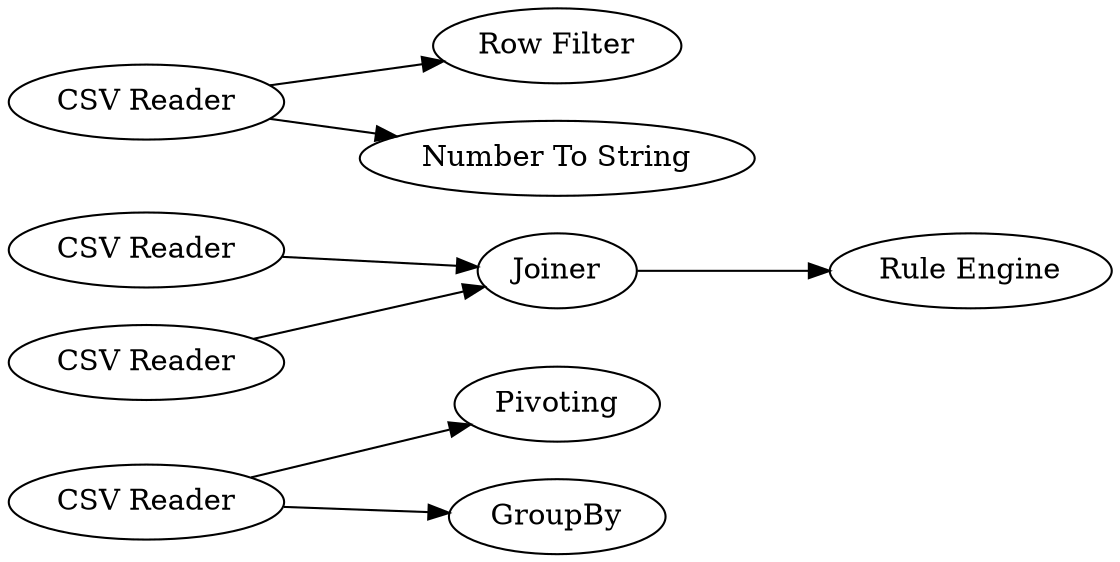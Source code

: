 digraph {
	1 [label="CSV Reader"]
	2 [label="CSV Reader"]
	3 [label="CSV Reader"]
	4 [label="CSV Reader"]
	5 [label=Joiner]
	6 [label=Pivoting]
	7 [label="Row Filter"]
	8 [label="Rule Engine"]
	10 [label=GroupBy]
	11 [label="Number To String"]
	1 -> 6
	1 -> 10
	2 -> 5
	3 -> 5
	4 -> 7
	4 -> 11
	5 -> 8
	rankdir=LR
}
